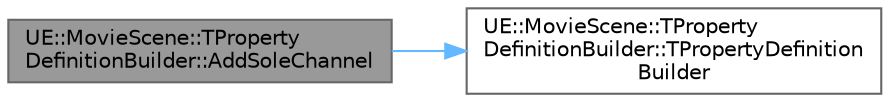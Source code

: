 digraph "UE::MovieScene::TPropertyDefinitionBuilder::AddSoleChannel"
{
 // INTERACTIVE_SVG=YES
 // LATEX_PDF_SIZE
  bgcolor="transparent";
  edge [fontname=Helvetica,fontsize=10,labelfontname=Helvetica,labelfontsize=10];
  node [fontname=Helvetica,fontsize=10,shape=box,height=0.2,width=0.4];
  rankdir="LR";
  Node1 [id="Node000001",label="UE::MovieScene::TProperty\lDefinitionBuilder::AddSoleChannel",height=0.2,width=0.4,color="gray40", fillcolor="grey60", style="filled", fontcolor="black",tooltip=" "];
  Node1 -> Node2 [id="edge1_Node000001_Node000002",color="steelblue1",style="solid",tooltip=" "];
  Node2 [id="Node000002",label="UE::MovieScene::TProperty\lDefinitionBuilder::TPropertyDefinition\lBuilder",height=0.2,width=0.4,color="grey40", fillcolor="white", style="filled",URL="$df/df3/structUE_1_1MovieScene_1_1TPropertyDefinitionBuilder.html#aa1bde0d5506c71f5d2669d12a97291df",tooltip=" "];
}
